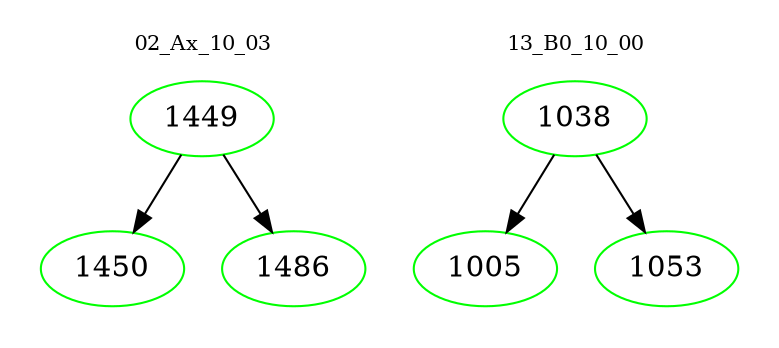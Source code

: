 digraph{
subgraph cluster_0 {
color = white
label = "02_Ax_10_03";
fontsize=10;
T0_1449 [label="1449", color="green"]
T0_1449 -> T0_1450 [color="black"]
T0_1450 [label="1450", color="green"]
T0_1449 -> T0_1486 [color="black"]
T0_1486 [label="1486", color="green"]
}
subgraph cluster_1 {
color = white
label = "13_B0_10_00";
fontsize=10;
T1_1038 [label="1038", color="green"]
T1_1038 -> T1_1005 [color="black"]
T1_1005 [label="1005", color="green"]
T1_1038 -> T1_1053 [color="black"]
T1_1053 [label="1053", color="green"]
}
}
